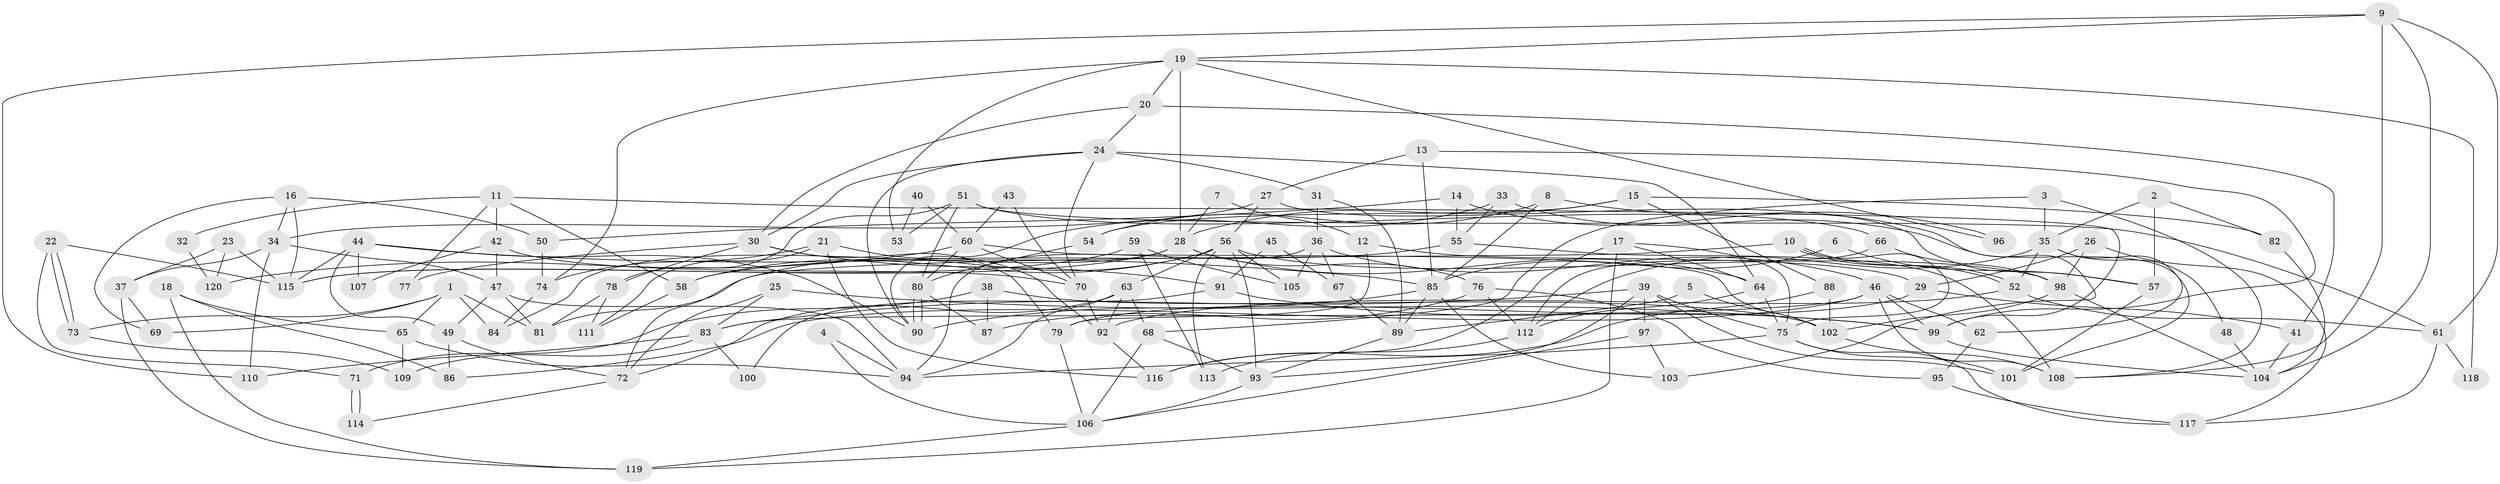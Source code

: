// coarse degree distribution, {4: 0.16666666666666666, 5: 0.2833333333333333, 3: 0.23333333333333334, 7: 0.06666666666666667, 8: 0.06666666666666667, 6: 0.05, 2: 0.05, 9: 0.03333333333333333, 11: 0.016666666666666666, 10: 0.03333333333333333}
// Generated by graph-tools (version 1.1) at 2025/53/03/04/25 21:53:25]
// undirected, 120 vertices, 240 edges
graph export_dot {
graph [start="1"]
  node [color=gray90,style=filled];
  1;
  2;
  3;
  4;
  5;
  6;
  7;
  8;
  9;
  10;
  11;
  12;
  13;
  14;
  15;
  16;
  17;
  18;
  19;
  20;
  21;
  22;
  23;
  24;
  25;
  26;
  27;
  28;
  29;
  30;
  31;
  32;
  33;
  34;
  35;
  36;
  37;
  38;
  39;
  40;
  41;
  42;
  43;
  44;
  45;
  46;
  47;
  48;
  49;
  50;
  51;
  52;
  53;
  54;
  55;
  56;
  57;
  58;
  59;
  60;
  61;
  62;
  63;
  64;
  65;
  66;
  67;
  68;
  69;
  70;
  71;
  72;
  73;
  74;
  75;
  76;
  77;
  78;
  79;
  80;
  81;
  82;
  83;
  84;
  85;
  86;
  87;
  88;
  89;
  90;
  91;
  92;
  93;
  94;
  95;
  96;
  97;
  98;
  99;
  100;
  101;
  102;
  103;
  104;
  105;
  106;
  107;
  108;
  109;
  110;
  111;
  112;
  113;
  114;
  115;
  116;
  117;
  118;
  119;
  120;
  1 -- 84;
  1 -- 69;
  1 -- 65;
  1 -- 73;
  1 -- 81;
  2 -- 57;
  2 -- 82;
  2 -- 35;
  3 -- 35;
  3 -- 68;
  3 -- 108;
  4 -- 94;
  4 -- 106;
  5 -- 89;
  5 -- 102;
  6 -- 57;
  6 -- 85;
  7 -- 28;
  7 -- 12;
  8 -- 85;
  8 -- 54;
  8 -- 96;
  9 -- 110;
  9 -- 108;
  9 -- 19;
  9 -- 61;
  9 -- 104;
  10 -- 52;
  10 -- 52;
  10 -- 75;
  10 -- 81;
  11 -- 99;
  11 -- 58;
  11 -- 32;
  11 -- 42;
  11 -- 77;
  12 -- 79;
  12 -- 29;
  13 -- 99;
  13 -- 85;
  13 -- 27;
  14 -- 55;
  14 -- 101;
  14 -- 50;
  15 -- 28;
  15 -- 88;
  15 -- 54;
  15 -- 82;
  16 -- 50;
  16 -- 34;
  16 -- 69;
  16 -- 115;
  17 -- 75;
  17 -- 64;
  17 -- 116;
  17 -- 119;
  18 -- 65;
  18 -- 86;
  18 -- 119;
  19 -- 20;
  19 -- 28;
  19 -- 53;
  19 -- 74;
  19 -- 96;
  19 -- 118;
  20 -- 30;
  20 -- 24;
  20 -- 41;
  21 -- 92;
  21 -- 116;
  21 -- 74;
  21 -- 111;
  22 -- 115;
  22 -- 73;
  22 -- 73;
  22 -- 71;
  23 -- 115;
  23 -- 37;
  23 -- 120;
  24 -- 70;
  24 -- 90;
  24 -- 30;
  24 -- 31;
  24 -- 64;
  25 -- 72;
  25 -- 99;
  25 -- 83;
  26 -- 117;
  26 -- 29;
  26 -- 98;
  27 -- 56;
  27 -- 34;
  27 -- 57;
  28 -- 76;
  28 -- 64;
  28 -- 84;
  28 -- 115;
  29 -- 41;
  29 -- 79;
  30 -- 78;
  30 -- 77;
  30 -- 79;
  30 -- 91;
  31 -- 36;
  31 -- 89;
  32 -- 120;
  33 -- 90;
  33 -- 103;
  33 -- 55;
  34 -- 47;
  34 -- 37;
  34 -- 110;
  35 -- 52;
  35 -- 48;
  35 -- 62;
  35 -- 112;
  36 -- 46;
  36 -- 94;
  36 -- 67;
  36 -- 105;
  37 -- 119;
  37 -- 69;
  38 -- 102;
  38 -- 71;
  38 -- 87;
  39 -- 75;
  39 -- 93;
  39 -- 83;
  39 -- 97;
  39 -- 101;
  40 -- 60;
  40 -- 53;
  41 -- 104;
  42 -- 47;
  42 -- 70;
  42 -- 107;
  43 -- 70;
  43 -- 60;
  44 -- 49;
  44 -- 115;
  44 -- 85;
  44 -- 90;
  44 -- 107;
  45 -- 91;
  45 -- 67;
  46 -- 108;
  46 -- 83;
  46 -- 62;
  46 -- 86;
  46 -- 99;
  47 -- 94;
  47 -- 81;
  47 -- 49;
  48 -- 104;
  49 -- 72;
  49 -- 86;
  50 -- 74;
  51 -- 78;
  51 -- 61;
  51 -- 53;
  51 -- 66;
  51 -- 80;
  52 -- 61;
  52 -- 92;
  54 -- 80;
  55 -- 108;
  55 -- 58;
  56 -- 98;
  56 -- 113;
  56 -- 58;
  56 -- 63;
  56 -- 72;
  56 -- 93;
  56 -- 105;
  57 -- 101;
  58 -- 111;
  59 -- 105;
  59 -- 115;
  59 -- 113;
  60 -- 80;
  60 -- 70;
  60 -- 102;
  60 -- 120;
  61 -- 117;
  61 -- 118;
  62 -- 95;
  63 -- 68;
  63 -- 72;
  63 -- 92;
  63 -- 94;
  64 -- 75;
  64 -- 112;
  65 -- 109;
  65 -- 94;
  66 -- 112;
  66 -- 98;
  67 -- 89;
  68 -- 93;
  68 -- 106;
  70 -- 92;
  71 -- 114;
  71 -- 114;
  72 -- 114;
  73 -- 109;
  74 -- 84;
  75 -- 94;
  75 -- 101;
  75 -- 117;
  76 -- 87;
  76 -- 112;
  76 -- 95;
  78 -- 81;
  78 -- 111;
  79 -- 106;
  80 -- 90;
  80 -- 90;
  80 -- 87;
  82 -- 104;
  83 -- 100;
  83 -- 109;
  83 -- 110;
  85 -- 90;
  85 -- 89;
  85 -- 103;
  88 -- 116;
  88 -- 102;
  89 -- 93;
  91 -- 99;
  91 -- 100;
  92 -- 116;
  93 -- 106;
  95 -- 117;
  97 -- 106;
  97 -- 103;
  98 -- 102;
  98 -- 104;
  99 -- 104;
  102 -- 108;
  106 -- 119;
  112 -- 113;
}
